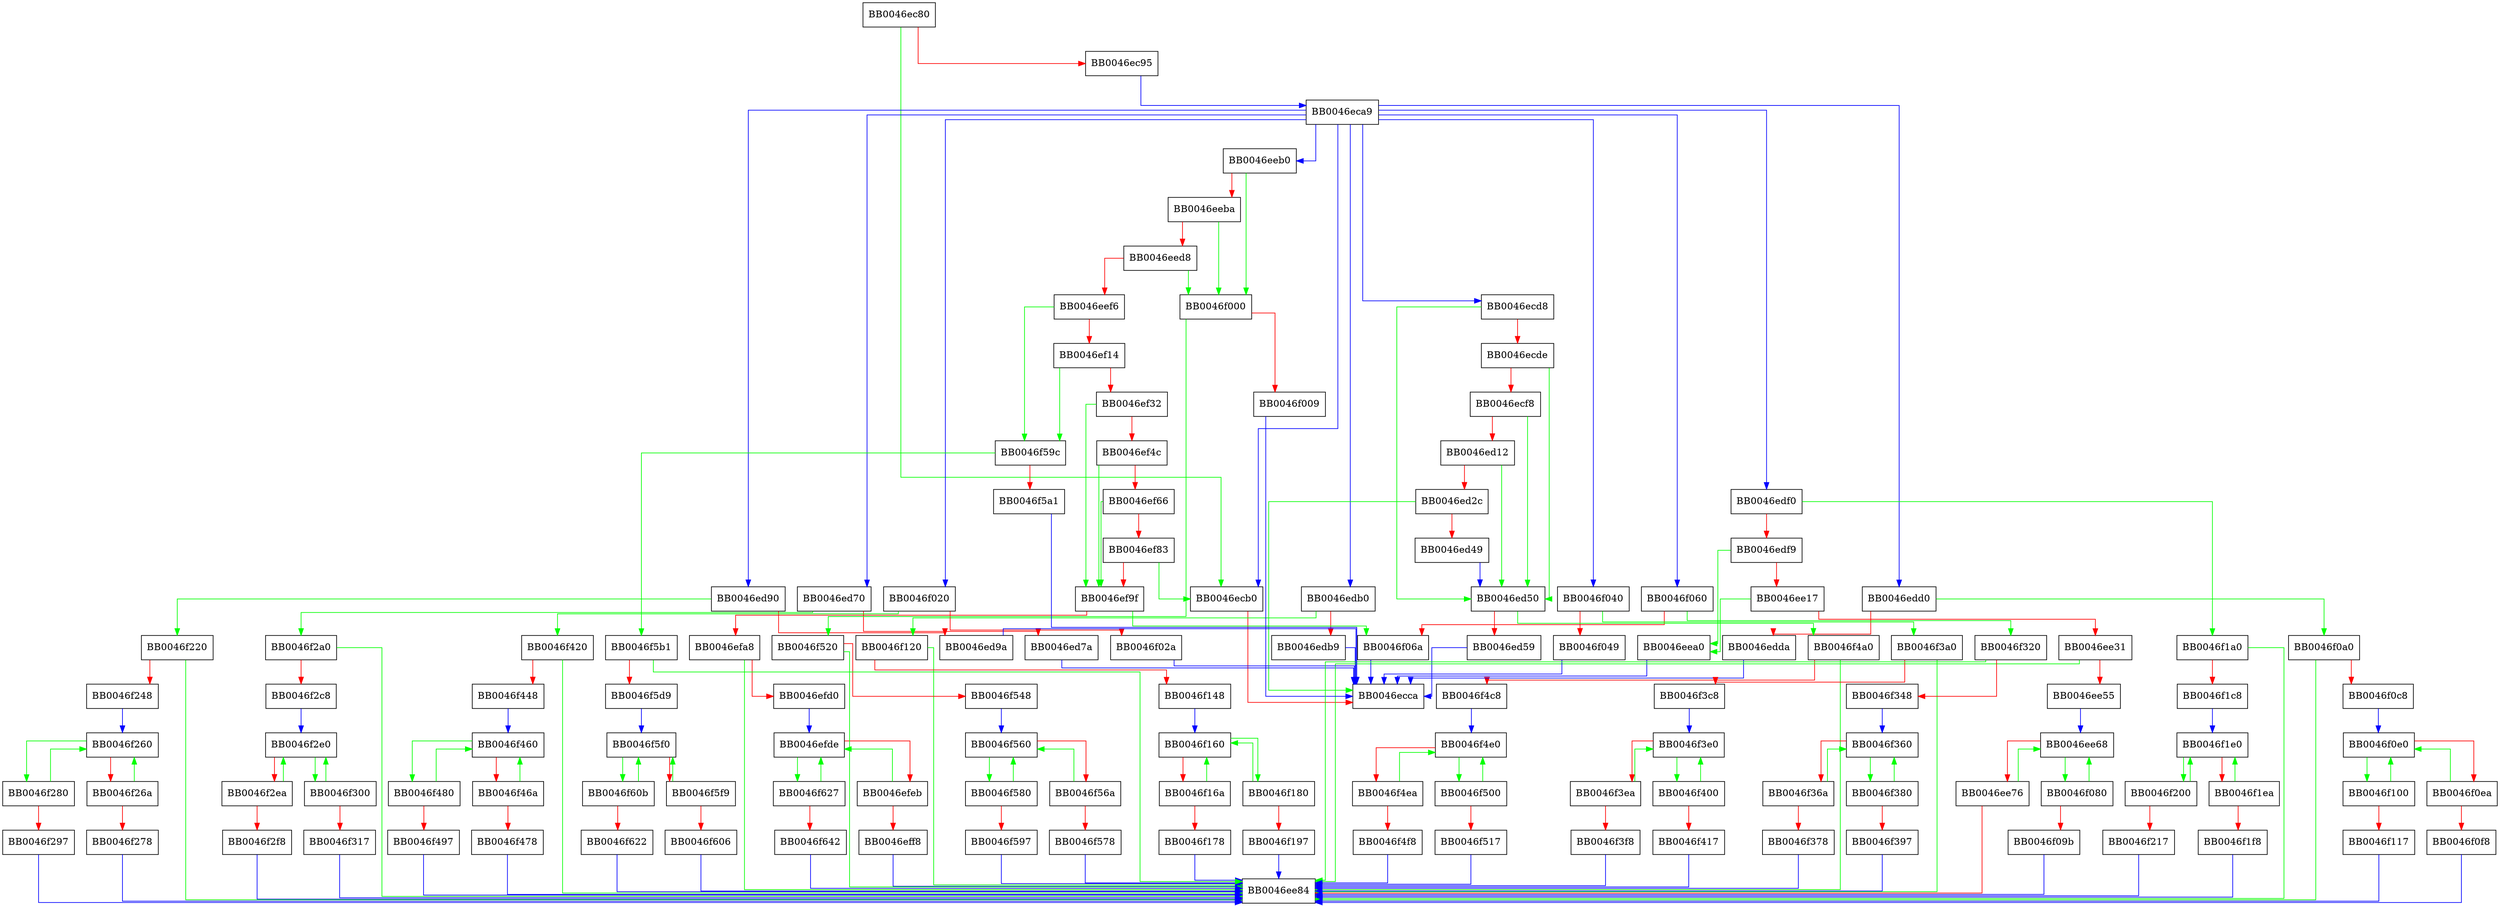 digraph opt_format {
  node [shape="box"];
  graph [splines=ortho];
  BB0046ec80 -> BB0046ecb0 [color="green"];
  BB0046ec80 -> BB0046ec95 [color="red"];
  BB0046ec95 -> BB0046eca9 [color="blue"];
  BB0046eca9 -> BB0046f060 [color="blue"];
  BB0046eca9 -> BB0046ecb0 [color="blue"];
  BB0046eca9 -> BB0046ecd8 [color="blue"];
  BB0046eca9 -> BB0046ed70 [color="blue"];
  BB0046eca9 -> BB0046ed90 [color="blue"];
  BB0046eca9 -> BB0046edb0 [color="blue"];
  BB0046eca9 -> BB0046edd0 [color="blue"];
  BB0046eca9 -> BB0046edf0 [color="blue"];
  BB0046eca9 -> BB0046eeb0 [color="blue"];
  BB0046eca9 -> BB0046f020 [color="blue"];
  BB0046eca9 -> BB0046f040 [color="blue"];
  BB0046ecb0 -> BB0046ecca [color="red"];
  BB0046ecd8 -> BB0046ed50 [color="green"];
  BB0046ecd8 -> BB0046ecde [color="red"];
  BB0046ecde -> BB0046ed50 [color="green"];
  BB0046ecde -> BB0046ecf8 [color="red"];
  BB0046ecf8 -> BB0046ed50 [color="green"];
  BB0046ecf8 -> BB0046ed12 [color="red"];
  BB0046ed12 -> BB0046ed50 [color="green"];
  BB0046ed12 -> BB0046ed2c [color="red"];
  BB0046ed2c -> BB0046ecca [color="green"];
  BB0046ed2c -> BB0046ed49 [color="red"];
  BB0046ed49 -> BB0046ed50 [color="blue"];
  BB0046ed50 -> BB0046f4a0 [color="green"];
  BB0046ed50 -> BB0046ed59 [color="red"];
  BB0046ed59 -> BB0046ecca [color="blue"];
  BB0046ed70 -> BB0046f2a0 [color="green"];
  BB0046ed70 -> BB0046ed7a [color="red"];
  BB0046ed7a -> BB0046ecca [color="blue"];
  BB0046ed90 -> BB0046f220 [color="green"];
  BB0046ed90 -> BB0046ed9a [color="red"];
  BB0046ed9a -> BB0046ecca [color="blue"];
  BB0046edb0 -> BB0046f120 [color="green"];
  BB0046edb0 -> BB0046edb9 [color="red"];
  BB0046edb9 -> BB0046ecca [color="blue"];
  BB0046edd0 -> BB0046f0a0 [color="green"];
  BB0046edd0 -> BB0046edda [color="red"];
  BB0046edda -> BB0046ecca [color="blue"];
  BB0046edf0 -> BB0046f1a0 [color="green"];
  BB0046edf0 -> BB0046edf9 [color="red"];
  BB0046edf9 -> BB0046eea0 [color="green"];
  BB0046edf9 -> BB0046ee17 [color="red"];
  BB0046ee17 -> BB0046eea0 [color="green"];
  BB0046ee17 -> BB0046ee31 [color="red"];
  BB0046ee31 -> BB0046ee84 [color="green"];
  BB0046ee31 -> BB0046ee55 [color="red"];
  BB0046ee55 -> BB0046ee68 [color="blue"];
  BB0046ee68 -> BB0046f080 [color="green"];
  BB0046ee68 -> BB0046ee76 [color="red"];
  BB0046ee76 -> BB0046ee68 [color="green"];
  BB0046ee76 -> BB0046ee84 [color="red"];
  BB0046eea0 -> BB0046ecca [color="blue"];
  BB0046eeb0 -> BB0046f000 [color="green"];
  BB0046eeb0 -> BB0046eeba [color="red"];
  BB0046eeba -> BB0046f000 [color="green"];
  BB0046eeba -> BB0046eed8 [color="red"];
  BB0046eed8 -> BB0046f000 [color="green"];
  BB0046eed8 -> BB0046eef6 [color="red"];
  BB0046eef6 -> BB0046f59c [color="green"];
  BB0046eef6 -> BB0046ef14 [color="red"];
  BB0046ef14 -> BB0046f59c [color="green"];
  BB0046ef14 -> BB0046ef32 [color="red"];
  BB0046ef32 -> BB0046ef9f [color="green"];
  BB0046ef32 -> BB0046ef4c [color="red"];
  BB0046ef4c -> BB0046ef9f [color="green"];
  BB0046ef4c -> BB0046ef66 [color="red"];
  BB0046ef66 -> BB0046ef9f [color="green"];
  BB0046ef66 -> BB0046ef83 [color="red"];
  BB0046ef83 -> BB0046ecb0 [color="green"];
  BB0046ef83 -> BB0046ef9f [color="red"];
  BB0046ef9f -> BB0046f06a [color="green"];
  BB0046ef9f -> BB0046efa8 [color="red"];
  BB0046efa8 -> BB0046ee84 [color="green"];
  BB0046efa8 -> BB0046efd0 [color="red"];
  BB0046efd0 -> BB0046efde [color="blue"];
  BB0046efde -> BB0046f627 [color="green"];
  BB0046efde -> BB0046efeb [color="red"];
  BB0046efeb -> BB0046efde [color="green"];
  BB0046efeb -> BB0046eff8 [color="red"];
  BB0046eff8 -> BB0046ee84 [color="blue"];
  BB0046f000 -> BB0046f520 [color="green"];
  BB0046f000 -> BB0046f009 [color="red"];
  BB0046f009 -> BB0046ecca [color="blue"];
  BB0046f020 -> BB0046f420 [color="green"];
  BB0046f020 -> BB0046f02a [color="red"];
  BB0046f02a -> BB0046ecca [color="blue"];
  BB0046f040 -> BB0046f3a0 [color="green"];
  BB0046f040 -> BB0046f049 [color="red"];
  BB0046f049 -> BB0046ecca [color="blue"];
  BB0046f060 -> BB0046f320 [color="green"];
  BB0046f060 -> BB0046f06a [color="red"];
  BB0046f06a -> BB0046ecca [color="blue"];
  BB0046f080 -> BB0046ee68 [color="green"];
  BB0046f080 -> BB0046f09b [color="red"];
  BB0046f09b -> BB0046ee84 [color="blue"];
  BB0046f0a0 -> BB0046ee84 [color="green"];
  BB0046f0a0 -> BB0046f0c8 [color="red"];
  BB0046f0c8 -> BB0046f0e0 [color="blue"];
  BB0046f0e0 -> BB0046f100 [color="green"];
  BB0046f0e0 -> BB0046f0ea [color="red"];
  BB0046f0ea -> BB0046f0e0 [color="green"];
  BB0046f0ea -> BB0046f0f8 [color="red"];
  BB0046f0f8 -> BB0046ee84 [color="blue"];
  BB0046f100 -> BB0046f0e0 [color="green"];
  BB0046f100 -> BB0046f117 [color="red"];
  BB0046f117 -> BB0046ee84 [color="blue"];
  BB0046f120 -> BB0046ee84 [color="green"];
  BB0046f120 -> BB0046f148 [color="red"];
  BB0046f148 -> BB0046f160 [color="blue"];
  BB0046f160 -> BB0046f180 [color="green"];
  BB0046f160 -> BB0046f16a [color="red"];
  BB0046f16a -> BB0046f160 [color="green"];
  BB0046f16a -> BB0046f178 [color="red"];
  BB0046f178 -> BB0046ee84 [color="blue"];
  BB0046f180 -> BB0046f160 [color="green"];
  BB0046f180 -> BB0046f197 [color="red"];
  BB0046f197 -> BB0046ee84 [color="blue"];
  BB0046f1a0 -> BB0046ee84 [color="green"];
  BB0046f1a0 -> BB0046f1c8 [color="red"];
  BB0046f1c8 -> BB0046f1e0 [color="blue"];
  BB0046f1e0 -> BB0046f200 [color="green"];
  BB0046f1e0 -> BB0046f1ea [color="red"];
  BB0046f1ea -> BB0046f1e0 [color="green"];
  BB0046f1ea -> BB0046f1f8 [color="red"];
  BB0046f1f8 -> BB0046ee84 [color="blue"];
  BB0046f200 -> BB0046f1e0 [color="green"];
  BB0046f200 -> BB0046f217 [color="red"];
  BB0046f217 -> BB0046ee84 [color="blue"];
  BB0046f220 -> BB0046ee84 [color="green"];
  BB0046f220 -> BB0046f248 [color="red"];
  BB0046f248 -> BB0046f260 [color="blue"];
  BB0046f260 -> BB0046f280 [color="green"];
  BB0046f260 -> BB0046f26a [color="red"];
  BB0046f26a -> BB0046f260 [color="green"];
  BB0046f26a -> BB0046f278 [color="red"];
  BB0046f278 -> BB0046ee84 [color="blue"];
  BB0046f280 -> BB0046f260 [color="green"];
  BB0046f280 -> BB0046f297 [color="red"];
  BB0046f297 -> BB0046ee84 [color="blue"];
  BB0046f2a0 -> BB0046ee84 [color="green"];
  BB0046f2a0 -> BB0046f2c8 [color="red"];
  BB0046f2c8 -> BB0046f2e0 [color="blue"];
  BB0046f2e0 -> BB0046f300 [color="green"];
  BB0046f2e0 -> BB0046f2ea [color="red"];
  BB0046f2ea -> BB0046f2e0 [color="green"];
  BB0046f2ea -> BB0046f2f8 [color="red"];
  BB0046f2f8 -> BB0046ee84 [color="blue"];
  BB0046f300 -> BB0046f2e0 [color="green"];
  BB0046f300 -> BB0046f317 [color="red"];
  BB0046f317 -> BB0046ee84 [color="blue"];
  BB0046f320 -> BB0046ee84 [color="green"];
  BB0046f320 -> BB0046f348 [color="red"];
  BB0046f348 -> BB0046f360 [color="blue"];
  BB0046f360 -> BB0046f380 [color="green"];
  BB0046f360 -> BB0046f36a [color="red"];
  BB0046f36a -> BB0046f360 [color="green"];
  BB0046f36a -> BB0046f378 [color="red"];
  BB0046f378 -> BB0046ee84 [color="blue"];
  BB0046f380 -> BB0046f360 [color="green"];
  BB0046f380 -> BB0046f397 [color="red"];
  BB0046f397 -> BB0046ee84 [color="blue"];
  BB0046f3a0 -> BB0046ee84 [color="green"];
  BB0046f3a0 -> BB0046f3c8 [color="red"];
  BB0046f3c8 -> BB0046f3e0 [color="blue"];
  BB0046f3e0 -> BB0046f400 [color="green"];
  BB0046f3e0 -> BB0046f3ea [color="red"];
  BB0046f3ea -> BB0046f3e0 [color="green"];
  BB0046f3ea -> BB0046f3f8 [color="red"];
  BB0046f3f8 -> BB0046ee84 [color="blue"];
  BB0046f400 -> BB0046f3e0 [color="green"];
  BB0046f400 -> BB0046f417 [color="red"];
  BB0046f417 -> BB0046ee84 [color="blue"];
  BB0046f420 -> BB0046ee84 [color="green"];
  BB0046f420 -> BB0046f448 [color="red"];
  BB0046f448 -> BB0046f460 [color="blue"];
  BB0046f460 -> BB0046f480 [color="green"];
  BB0046f460 -> BB0046f46a [color="red"];
  BB0046f46a -> BB0046f460 [color="green"];
  BB0046f46a -> BB0046f478 [color="red"];
  BB0046f478 -> BB0046ee84 [color="blue"];
  BB0046f480 -> BB0046f460 [color="green"];
  BB0046f480 -> BB0046f497 [color="red"];
  BB0046f497 -> BB0046ee84 [color="blue"];
  BB0046f4a0 -> BB0046ee84 [color="green"];
  BB0046f4a0 -> BB0046f4c8 [color="red"];
  BB0046f4c8 -> BB0046f4e0 [color="blue"];
  BB0046f4e0 -> BB0046f500 [color="green"];
  BB0046f4e0 -> BB0046f4ea [color="red"];
  BB0046f4ea -> BB0046f4e0 [color="green"];
  BB0046f4ea -> BB0046f4f8 [color="red"];
  BB0046f4f8 -> BB0046ee84 [color="blue"];
  BB0046f500 -> BB0046f4e0 [color="green"];
  BB0046f500 -> BB0046f517 [color="red"];
  BB0046f517 -> BB0046ee84 [color="blue"];
  BB0046f520 -> BB0046ee84 [color="green"];
  BB0046f520 -> BB0046f548 [color="red"];
  BB0046f548 -> BB0046f560 [color="blue"];
  BB0046f560 -> BB0046f580 [color="green"];
  BB0046f560 -> BB0046f56a [color="red"];
  BB0046f56a -> BB0046f560 [color="green"];
  BB0046f56a -> BB0046f578 [color="red"];
  BB0046f578 -> BB0046ee84 [color="blue"];
  BB0046f580 -> BB0046f560 [color="green"];
  BB0046f580 -> BB0046f597 [color="red"];
  BB0046f597 -> BB0046ee84 [color="blue"];
  BB0046f59c -> BB0046f5b1 [color="green"];
  BB0046f59c -> BB0046f5a1 [color="red"];
  BB0046f5a1 -> BB0046ecca [color="blue"];
  BB0046f5b1 -> BB0046ee84 [color="green"];
  BB0046f5b1 -> BB0046f5d9 [color="red"];
  BB0046f5d9 -> BB0046f5f0 [color="blue"];
  BB0046f5f0 -> BB0046f60b [color="green"];
  BB0046f5f0 -> BB0046f5f9 [color="red"];
  BB0046f5f9 -> BB0046f5f0 [color="green"];
  BB0046f5f9 -> BB0046f606 [color="red"];
  BB0046f606 -> BB0046ee84 [color="blue"];
  BB0046f60b -> BB0046f5f0 [color="green"];
  BB0046f60b -> BB0046f622 [color="red"];
  BB0046f622 -> BB0046ee84 [color="blue"];
  BB0046f627 -> BB0046efde [color="green"];
  BB0046f627 -> BB0046f642 [color="red"];
  BB0046f642 -> BB0046ee84 [color="blue"];
}